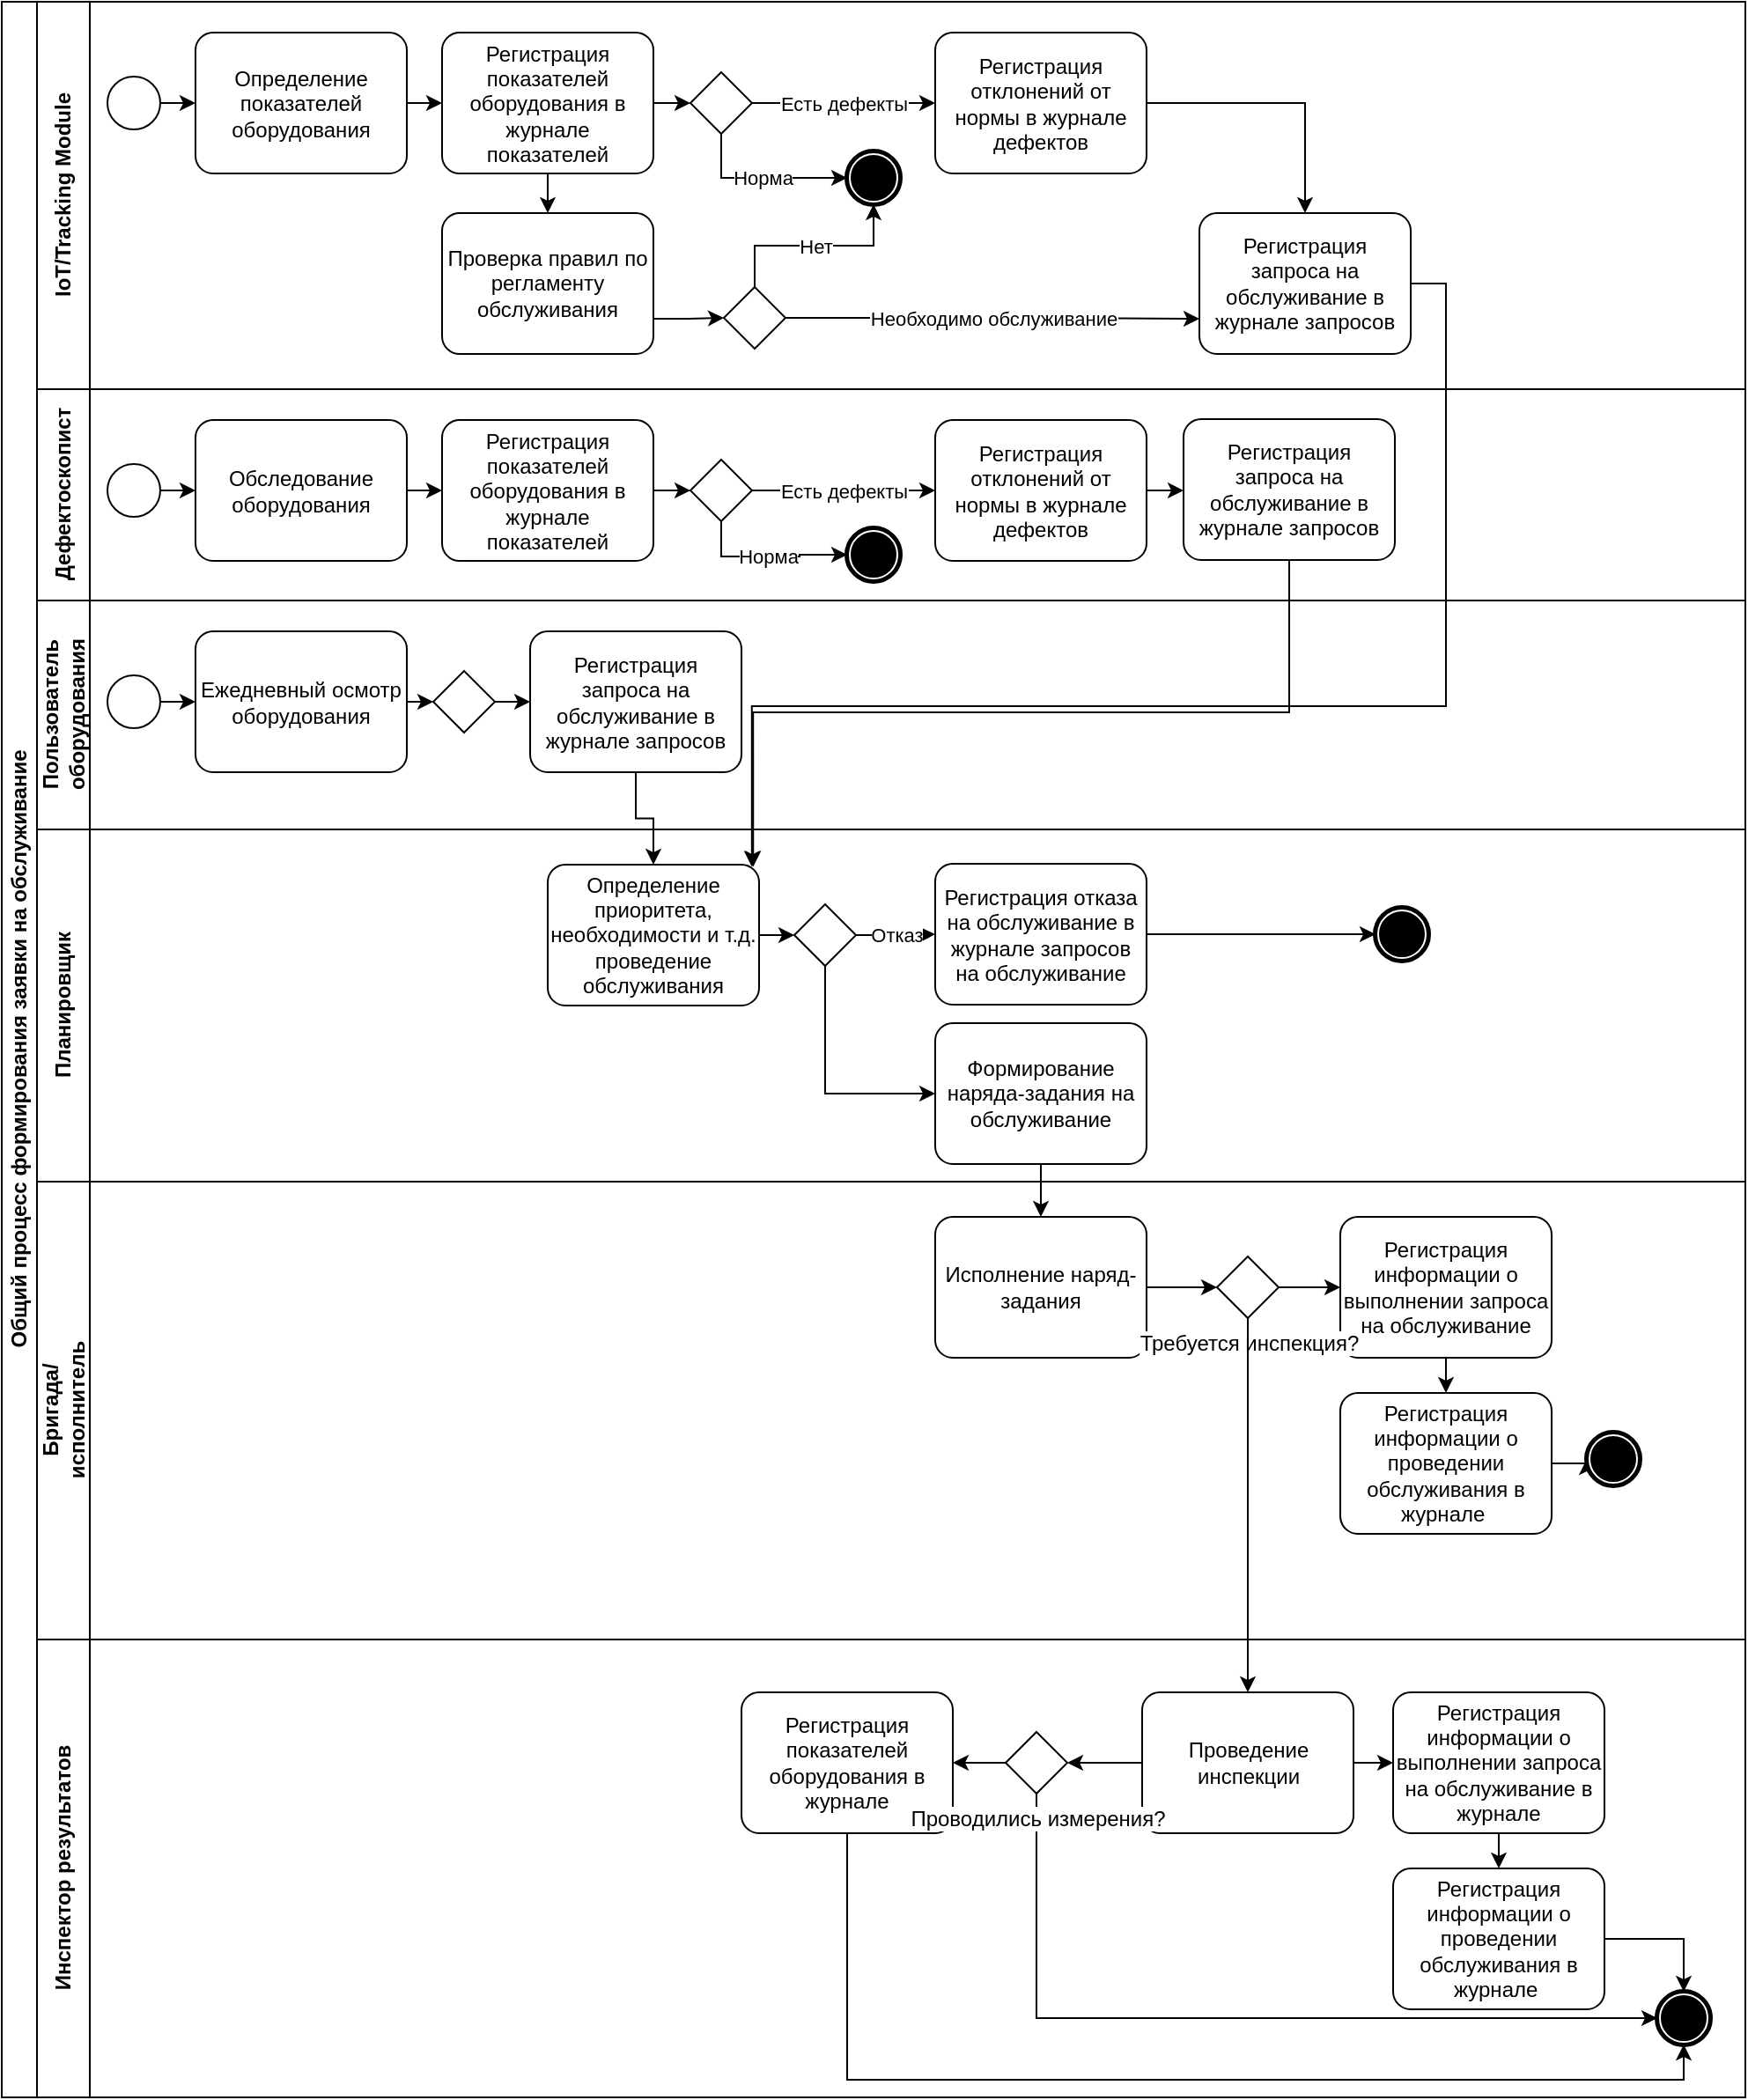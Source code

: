 <mxfile version="20.2.3" type="device"><diagram id="2NiYtURIsTNHf9cnmknh" name="Page-1"><mxGraphModel dx="1422" dy="865" grid="1" gridSize="10" guides="1" tooltips="1" connect="1" arrows="1" fold="1" page="1" pageScale="1" pageWidth="850" pageHeight="1100" math="0" shadow="0"><root><mxCell id="0"/><mxCell id="1" parent="0"/><mxCell id="0U844xjOgIqSS0o-Xw_G-1" value="Общий процесс формирования заявки на обслуживание" style="swimlane;html=1;childLayout=stackLayout;resizeParent=1;resizeParentMax=0;horizontal=0;startSize=20;horizontalStack=0;" parent="1" vertex="1"><mxGeometry x="180" y="260" width="990" height="1190" as="geometry"/></mxCell><mxCell id="-p4azr6aG0LAV31V9B-l-55" value="IoT/Tracking Module" style="swimlane;html=1;startSize=30;horizontal=0;" vertex="1" parent="0U844xjOgIqSS0o-Xw_G-1"><mxGeometry x="20" width="970" height="220" as="geometry"/></mxCell><mxCell id="-p4azr6aG0LAV31V9B-l-56" style="edgeStyle=orthogonalEdgeStyle;rounded=0;orthogonalLoop=1;jettySize=auto;html=1;exitX=1;exitY=0.5;exitDx=0;exitDy=0;exitPerimeter=0;entryX=0;entryY=0.5;entryDx=0;entryDy=0;entryPerimeter=0;" edge="1" parent="-p4azr6aG0LAV31V9B-l-55" source="-p4azr6aG0LAV31V9B-l-57" target="-p4azr6aG0LAV31V9B-l-59"><mxGeometry relative="1" as="geometry"/></mxCell><mxCell id="-p4azr6aG0LAV31V9B-l-57" value="" style="points=[[0.145,0.145,0],[0.5,0,0],[0.855,0.145,0],[1,0.5,0],[0.855,0.855,0],[0.5,1,0],[0.145,0.855,0],[0,0.5,0]];shape=mxgraph.bpmn.event;html=1;verticalLabelPosition=bottom;labelBackgroundColor=#ffffff;verticalAlign=top;align=center;perimeter=ellipsePerimeter;outlineConnect=0;aspect=fixed;outline=standard;symbol=general;" vertex="1" parent="-p4azr6aG0LAV31V9B-l-55"><mxGeometry x="40" y="42.5" width="30" height="30" as="geometry"/></mxCell><mxCell id="-p4azr6aG0LAV31V9B-l-58" style="edgeStyle=orthogonalEdgeStyle;rounded=0;orthogonalLoop=1;jettySize=auto;html=1;exitX=1;exitY=0.5;exitDx=0;exitDy=0;exitPerimeter=0;entryX=0;entryY=0.5;entryDx=0;entryDy=0;entryPerimeter=0;" edge="1" parent="-p4azr6aG0LAV31V9B-l-55" source="-p4azr6aG0LAV31V9B-l-59" target="-p4azr6aG0LAV31V9B-l-60"><mxGeometry relative="1" as="geometry"><mxPoint x="225" y="57.5" as="targetPoint"/></mxGeometry></mxCell><mxCell id="-p4azr6aG0LAV31V9B-l-59" value="Определение показателей оборудования" style="points=[[0.25,0,0],[0.5,0,0],[0.75,0,0],[1,0.25,0],[1,0.5,0],[1,0.75,0],[0.75,1,0],[0.5,1,0],[0.25,1,0],[0,0.75,0],[0,0.5,0],[0,0.25,0]];shape=mxgraph.bpmn.task;whiteSpace=wrap;rectStyle=rounded;size=10;taskMarker=abstract;" vertex="1" parent="-p4azr6aG0LAV31V9B-l-55"><mxGeometry x="90" y="17.5" width="120" height="80" as="geometry"/></mxCell><mxCell id="-p4azr6aG0LAV31V9B-l-70" style="edgeStyle=orthogonalEdgeStyle;rounded=0;orthogonalLoop=1;jettySize=auto;html=1;exitX=0.5;exitY=1;exitDx=0;exitDy=0;exitPerimeter=0;entryX=0.5;entryY=0;entryDx=0;entryDy=0;entryPerimeter=0;" edge="1" parent="-p4azr6aG0LAV31V9B-l-55" source="-p4azr6aG0LAV31V9B-l-60" target="-p4azr6aG0LAV31V9B-l-69"><mxGeometry relative="1" as="geometry"/></mxCell><mxCell id="-p4azr6aG0LAV31V9B-l-60" value="Регистрация показателей оборудования в журнале показателей" style="points=[[0.25,0,0],[0.5,0,0],[0.75,0,0],[1,0.25,0],[1,0.5,0],[1,0.75,0],[0.75,1,0],[0.5,1,0],[0.25,1,0],[0,0.75,0],[0,0.5,0],[0,0.25,0]];shape=mxgraph.bpmn.task;whiteSpace=wrap;rectStyle=rounded;size=10;taskMarker=abstract;" vertex="1" parent="-p4azr6aG0LAV31V9B-l-55"><mxGeometry x="230" y="17.5" width="120" height="80" as="geometry"/></mxCell><mxCell id="-p4azr6aG0LAV31V9B-l-61" style="edgeStyle=orthogonalEdgeStyle;rounded=0;orthogonalLoop=1;jettySize=auto;html=1;exitX=1;exitY=0.5;exitDx=0;exitDy=0;exitPerimeter=0;entryX=0.5;entryY=0;entryDx=0;entryDy=0;entryPerimeter=0;" edge="1" parent="-p4azr6aG0LAV31V9B-l-55" source="-p4azr6aG0LAV31V9B-l-62" target="-p4azr6aG0LAV31V9B-l-74"><mxGeometry relative="1" as="geometry"><mxPoint x="651.0" y="57" as="targetPoint"/></mxGeometry></mxCell><mxCell id="-p4azr6aG0LAV31V9B-l-62" value="Регистрация отклонений от нормы в журнале дефектов" style="points=[[0.25,0,0],[0.5,0,0],[0.75,0,0],[1,0.25,0],[1,0.5,0],[1,0.75,0],[0.75,1,0],[0.5,1,0],[0.25,1,0],[0,0.75,0],[0,0.5,0],[0,0.25,0]];shape=mxgraph.bpmn.task;whiteSpace=wrap;rectStyle=rounded;size=10;taskMarker=abstract;" vertex="1" parent="-p4azr6aG0LAV31V9B-l-55"><mxGeometry x="510" y="17.5" width="120" height="80" as="geometry"/></mxCell><mxCell id="-p4azr6aG0LAV31V9B-l-64" value="Норма" style="edgeStyle=orthogonalEdgeStyle;rounded=0;orthogonalLoop=1;jettySize=auto;html=1;exitX=0.5;exitY=1;exitDx=0;exitDy=0;exitPerimeter=0;entryX=0;entryY=0.5;entryDx=0;entryDy=0;entryPerimeter=0;" edge="1" parent="-p4azr6aG0LAV31V9B-l-55" source="-p4azr6aG0LAV31V9B-l-65" target="-p4azr6aG0LAV31V9B-l-68"><mxGeometry relative="1" as="geometry"/></mxCell><mxCell id="-p4azr6aG0LAV31V9B-l-65" value="" style="points=[[0.25,0.25,0],[0.5,0,0],[0.75,0.25,0],[1,0.5,0],[0.75,0.75,0],[0.5,1,0],[0.25,0.75,0],[0,0.5,0]];shape=mxgraph.bpmn.gateway2;html=1;verticalLabelPosition=bottom;labelBackgroundColor=#ffffff;verticalAlign=top;align=center;perimeter=rhombusPerimeter;outlineConnect=0;outline=none;symbol=none;" vertex="1" parent="-p4azr6aG0LAV31V9B-l-55"><mxGeometry x="371" y="40" width="35" height="35" as="geometry"/></mxCell><mxCell id="-p4azr6aG0LAV31V9B-l-66" style="edgeStyle=orthogonalEdgeStyle;rounded=0;orthogonalLoop=1;jettySize=auto;html=1;exitX=1;exitY=0.5;exitDx=0;exitDy=0;exitPerimeter=0;entryX=0;entryY=0.5;entryDx=0;entryDy=0;entryPerimeter=0;" edge="1" parent="-p4azr6aG0LAV31V9B-l-55" source="-p4azr6aG0LAV31V9B-l-60" target="-p4azr6aG0LAV31V9B-l-65"><mxGeometry relative="1" as="geometry"/></mxCell><mxCell id="-p4azr6aG0LAV31V9B-l-67" value="Есть дефекты" style="edgeStyle=orthogonalEdgeStyle;rounded=0;orthogonalLoop=1;jettySize=auto;html=1;exitX=1;exitY=0.5;exitDx=0;exitDy=0;exitPerimeter=0;entryX=0;entryY=0.5;entryDx=0;entryDy=0;entryPerimeter=0;" edge="1" parent="-p4azr6aG0LAV31V9B-l-55" source="-p4azr6aG0LAV31V9B-l-65" target="-p4azr6aG0LAV31V9B-l-62"><mxGeometry relative="1" as="geometry"/></mxCell><mxCell id="-p4azr6aG0LAV31V9B-l-68" value="" style="points=[[0.145,0.145,0],[0.5,0,0],[0.855,0.145,0],[1,0.5,0],[0.855,0.855,0],[0.5,1,0],[0.145,0.855,0],[0,0.5,0]];shape=mxgraph.bpmn.event;html=1;verticalLabelPosition=bottom;labelBackgroundColor=#ffffff;verticalAlign=top;align=center;perimeter=ellipsePerimeter;outlineConnect=0;aspect=fixed;outline=end;symbol=terminate;" vertex="1" parent="-p4azr6aG0LAV31V9B-l-55"><mxGeometry x="460" y="85" width="30" height="30" as="geometry"/></mxCell><mxCell id="-p4azr6aG0LAV31V9B-l-69" value="Проверка правил по регламенту обслуживания" style="points=[[0.25,0,0],[0.5,0,0],[0.75,0,0],[1,0.25,0],[1,0.5,0],[1,0.75,0],[0.75,1,0],[0.5,1,0],[0.25,1,0],[0,0.75,0],[0,0.5,0],[0,0.25,0]];shape=mxgraph.bpmn.task;whiteSpace=wrap;rectStyle=rounded;size=10;taskMarker=abstract;" vertex="1" parent="-p4azr6aG0LAV31V9B-l-55"><mxGeometry x="230" y="120" width="120" height="80" as="geometry"/></mxCell><mxCell id="-p4azr6aG0LAV31V9B-l-75" value="Необходимо обслуживание" style="edgeStyle=orthogonalEdgeStyle;rounded=0;orthogonalLoop=1;jettySize=auto;html=1;exitX=1;exitY=0.5;exitDx=0;exitDy=0;exitPerimeter=0;entryX=0;entryY=0.75;entryDx=0;entryDy=0;entryPerimeter=0;" edge="1" parent="-p4azr6aG0LAV31V9B-l-55" source="-p4azr6aG0LAV31V9B-l-71" target="-p4azr6aG0LAV31V9B-l-74"><mxGeometry relative="1" as="geometry"/></mxCell><mxCell id="-p4azr6aG0LAV31V9B-l-76" value="Нет" style="edgeStyle=orthogonalEdgeStyle;rounded=0;orthogonalLoop=1;jettySize=auto;html=1;exitX=0.5;exitY=0;exitDx=0;exitDy=0;exitPerimeter=0;entryX=0.5;entryY=1;entryDx=0;entryDy=0;entryPerimeter=0;" edge="1" parent="-p4azr6aG0LAV31V9B-l-55" source="-p4azr6aG0LAV31V9B-l-71" target="-p4azr6aG0LAV31V9B-l-68"><mxGeometry relative="1" as="geometry"/></mxCell><mxCell id="-p4azr6aG0LAV31V9B-l-71" value="" style="points=[[0.25,0.25,0],[0.5,0,0],[0.75,0.25,0],[1,0.5,0],[0.75,0.75,0],[0.5,1,0],[0.25,0.75,0],[0,0.5,0]];shape=mxgraph.bpmn.gateway2;html=1;verticalLabelPosition=bottom;labelBackgroundColor=#ffffff;verticalAlign=top;align=center;perimeter=rhombusPerimeter;outlineConnect=0;outline=none;symbol=none;" vertex="1" parent="-p4azr6aG0LAV31V9B-l-55"><mxGeometry x="390" y="162" width="35" height="35" as="geometry"/></mxCell><mxCell id="-p4azr6aG0LAV31V9B-l-74" value="Регистрация запроса на обслуживание в журнале запросов" style="points=[[0.25,0,0],[0.5,0,0],[0.75,0,0],[1,0.25,0],[1,0.5,0],[1,0.75,0],[0.75,1,0],[0.5,1,0],[0.25,1,0],[0,0.75,0],[0,0.5,0],[0,0.25,0]];shape=mxgraph.bpmn.task;whiteSpace=wrap;rectStyle=rounded;size=10;taskMarker=abstract;" vertex="1" parent="-p4azr6aG0LAV31V9B-l-55"><mxGeometry x="660" y="120" width="120" height="80" as="geometry"/></mxCell><mxCell id="-p4azr6aG0LAV31V9B-l-72" style="edgeStyle=orthogonalEdgeStyle;rounded=0;orthogonalLoop=1;jettySize=auto;html=1;exitX=1;exitY=0.75;exitDx=0;exitDy=0;exitPerimeter=0;entryX=0;entryY=0.5;entryDx=0;entryDy=0;entryPerimeter=0;" edge="1" parent="-p4azr6aG0LAV31V9B-l-55" source="-p4azr6aG0LAV31V9B-l-69" target="-p4azr6aG0LAV31V9B-l-71"><mxGeometry relative="1" as="geometry"><mxPoint x="370" y="160.241" as="targetPoint"/></mxGeometry></mxCell><mxCell id="-p4azr6aG0LAV31V9B-l-37" value="Дефектоскопист" style="swimlane;html=1;startSize=30;horizontal=0;" vertex="1" parent="0U844xjOgIqSS0o-Xw_G-1"><mxGeometry x="20" y="220" width="970" height="120" as="geometry"/></mxCell><mxCell id="-p4azr6aG0LAV31V9B-l-38" style="edgeStyle=orthogonalEdgeStyle;rounded=0;orthogonalLoop=1;jettySize=auto;html=1;exitX=1;exitY=0.5;exitDx=0;exitDy=0;exitPerimeter=0;entryX=0;entryY=0.5;entryDx=0;entryDy=0;entryPerimeter=0;" edge="1" parent="-p4azr6aG0LAV31V9B-l-37" source="-p4azr6aG0LAV31V9B-l-39" target="-p4azr6aG0LAV31V9B-l-41"><mxGeometry relative="1" as="geometry"/></mxCell><mxCell id="-p4azr6aG0LAV31V9B-l-39" value="" style="points=[[0.145,0.145,0],[0.5,0,0],[0.855,0.145,0],[1,0.5,0],[0.855,0.855,0],[0.5,1,0],[0.145,0.855,0],[0,0.5,0]];shape=mxgraph.bpmn.event;html=1;verticalLabelPosition=bottom;labelBackgroundColor=#ffffff;verticalAlign=top;align=center;perimeter=ellipsePerimeter;outlineConnect=0;aspect=fixed;outline=standard;symbol=general;" vertex="1" parent="-p4azr6aG0LAV31V9B-l-37"><mxGeometry x="40" y="42.5" width="30" height="30" as="geometry"/></mxCell><mxCell id="-p4azr6aG0LAV31V9B-l-40" style="edgeStyle=orthogonalEdgeStyle;rounded=0;orthogonalLoop=1;jettySize=auto;html=1;exitX=1;exitY=0.5;exitDx=0;exitDy=0;exitPerimeter=0;entryX=0;entryY=0.5;entryDx=0;entryDy=0;entryPerimeter=0;" edge="1" parent="-p4azr6aG0LAV31V9B-l-37" source="-p4azr6aG0LAV31V9B-l-41" target="-p4azr6aG0LAV31V9B-l-44"><mxGeometry relative="1" as="geometry"><mxPoint x="225" y="57.5" as="targetPoint"/></mxGeometry></mxCell><mxCell id="-p4azr6aG0LAV31V9B-l-41" value="Обследование оборудования" style="points=[[0.25,0,0],[0.5,0,0],[0.75,0,0],[1,0.25,0],[1,0.5,0],[1,0.75,0],[0.75,1,0],[0.5,1,0],[0.25,1,0],[0,0.75,0],[0,0.5,0],[0,0.25,0]];shape=mxgraph.bpmn.task;whiteSpace=wrap;rectStyle=rounded;size=10;taskMarker=abstract;" vertex="1" parent="-p4azr6aG0LAV31V9B-l-37"><mxGeometry x="90" y="17.5" width="120" height="80" as="geometry"/></mxCell><mxCell id="-p4azr6aG0LAV31V9B-l-44" value="Регистрация показателей оборудования в журнале показателей" style="points=[[0.25,0,0],[0.5,0,0],[0.75,0,0],[1,0.25,0],[1,0.5,0],[1,0.75,0],[0.75,1,0],[0.5,1,0],[0.25,1,0],[0,0.75,0],[0,0.5,0],[0,0.25,0]];shape=mxgraph.bpmn.task;whiteSpace=wrap;rectStyle=rounded;size=10;taskMarker=abstract;" vertex="1" parent="-p4azr6aG0LAV31V9B-l-37"><mxGeometry x="230" y="17.5" width="120" height="80" as="geometry"/></mxCell><mxCell id="-p4azr6aG0LAV31V9B-l-48" style="edgeStyle=orthogonalEdgeStyle;rounded=0;orthogonalLoop=1;jettySize=auto;html=1;exitX=1;exitY=0.5;exitDx=0;exitDy=0;exitPerimeter=0;entryX=0;entryY=0.5;entryDx=0;entryDy=0;entryPerimeter=0;" edge="1" parent="-p4azr6aG0LAV31V9B-l-37" source="-p4azr6aG0LAV31V9B-l-46" target="-p4azr6aG0LAV31V9B-l-47"><mxGeometry relative="1" as="geometry"/></mxCell><mxCell id="-p4azr6aG0LAV31V9B-l-46" value="Регистрация отклонений от нормы в журнале дефектов" style="points=[[0.25,0,0],[0.5,0,0],[0.75,0,0],[1,0.25,0],[1,0.5,0],[1,0.75,0],[0.75,1,0],[0.5,1,0],[0.25,1,0],[0,0.75,0],[0,0.5,0],[0,0.25,0]];shape=mxgraph.bpmn.task;whiteSpace=wrap;rectStyle=rounded;size=10;taskMarker=abstract;" vertex="1" parent="-p4azr6aG0LAV31V9B-l-37"><mxGeometry x="510" y="17.5" width="120" height="80" as="geometry"/></mxCell><mxCell id="-p4azr6aG0LAV31V9B-l-47" value="Регистрация запроса на обслуживание в журнале запросов" style="points=[[0.25,0,0],[0.5,0,0],[0.75,0,0],[1,0.25,0],[1,0.5,0],[1,0.75,0],[0.75,1,0],[0.5,1,0],[0.25,1,0],[0,0.75,0],[0,0.5,0],[0,0.25,0]];shape=mxgraph.bpmn.task;whiteSpace=wrap;rectStyle=rounded;size=10;taskMarker=abstract;" vertex="1" parent="-p4azr6aG0LAV31V9B-l-37"><mxGeometry x="651" y="17" width="120" height="80" as="geometry"/></mxCell><mxCell id="-p4azr6aG0LAV31V9B-l-54" value="Норма" style="edgeStyle=orthogonalEdgeStyle;rounded=0;orthogonalLoop=1;jettySize=auto;html=1;exitX=0.5;exitY=1;exitDx=0;exitDy=0;exitPerimeter=0;entryX=0;entryY=0.5;entryDx=0;entryDy=0;entryPerimeter=0;" edge="1" parent="-p4azr6aG0LAV31V9B-l-37" source="-p4azr6aG0LAV31V9B-l-45" target="-p4azr6aG0LAV31V9B-l-53"><mxGeometry relative="1" as="geometry"/></mxCell><mxCell id="-p4azr6aG0LAV31V9B-l-45" value="" style="points=[[0.25,0.25,0],[0.5,0,0],[0.75,0.25,0],[1,0.5,0],[0.75,0.75,0],[0.5,1,0],[0.25,0.75,0],[0,0.5,0]];shape=mxgraph.bpmn.gateway2;html=1;verticalLabelPosition=bottom;labelBackgroundColor=#ffffff;verticalAlign=top;align=center;perimeter=rhombusPerimeter;outlineConnect=0;outline=none;symbol=none;" vertex="1" parent="-p4azr6aG0LAV31V9B-l-37"><mxGeometry x="371" y="40" width="35" height="35" as="geometry"/></mxCell><mxCell id="-p4azr6aG0LAV31V9B-l-50" style="edgeStyle=orthogonalEdgeStyle;rounded=0;orthogonalLoop=1;jettySize=auto;html=1;exitX=1;exitY=0.5;exitDx=0;exitDy=0;exitPerimeter=0;entryX=0;entryY=0.5;entryDx=0;entryDy=0;entryPerimeter=0;" edge="1" parent="-p4azr6aG0LAV31V9B-l-37" source="-p4azr6aG0LAV31V9B-l-44" target="-p4azr6aG0LAV31V9B-l-45"><mxGeometry relative="1" as="geometry"/></mxCell><mxCell id="-p4azr6aG0LAV31V9B-l-51" value="Есть дефекты" style="edgeStyle=orthogonalEdgeStyle;rounded=0;orthogonalLoop=1;jettySize=auto;html=1;exitX=1;exitY=0.5;exitDx=0;exitDy=0;exitPerimeter=0;entryX=0;entryY=0.5;entryDx=0;entryDy=0;entryPerimeter=0;" edge="1" parent="-p4azr6aG0LAV31V9B-l-37" source="-p4azr6aG0LAV31V9B-l-45" target="-p4azr6aG0LAV31V9B-l-46"><mxGeometry relative="1" as="geometry"/></mxCell><mxCell id="-p4azr6aG0LAV31V9B-l-53" value="" style="points=[[0.145,0.145,0],[0.5,0,0],[0.855,0.145,0],[1,0.5,0],[0.855,0.855,0],[0.5,1,0],[0.145,0.855,0],[0,0.5,0]];shape=mxgraph.bpmn.event;html=1;verticalLabelPosition=bottom;labelBackgroundColor=#ffffff;verticalAlign=top;align=center;perimeter=ellipsePerimeter;outlineConnect=0;aspect=fixed;outline=end;symbol=terminate;" vertex="1" parent="-p4azr6aG0LAV31V9B-l-37"><mxGeometry x="460" y="79" width="30" height="30" as="geometry"/></mxCell><mxCell id="0U844xjOgIqSS0o-Xw_G-2" value="Пользователь&lt;br&gt;оборудования" style="swimlane;html=1;startSize=30;horizontal=0;" parent="0U844xjOgIqSS0o-Xw_G-1" vertex="1"><mxGeometry x="20" y="340" width="970" height="130" as="geometry"/></mxCell><mxCell id="-p4azr6aG0LAV31V9B-l-10" style="edgeStyle=orthogonalEdgeStyle;rounded=0;orthogonalLoop=1;jettySize=auto;html=1;exitX=1;exitY=0.5;exitDx=0;exitDy=0;exitPerimeter=0;entryX=0;entryY=0.5;entryDx=0;entryDy=0;entryPerimeter=0;" edge="1" parent="0U844xjOgIqSS0o-Xw_G-2" source="-p4azr6aG0LAV31V9B-l-1" target="-p4azr6aG0LAV31V9B-l-2"><mxGeometry relative="1" as="geometry"/></mxCell><mxCell id="-p4azr6aG0LAV31V9B-l-1" value="" style="points=[[0.145,0.145,0],[0.5,0,0],[0.855,0.145,0],[1,0.5,0],[0.855,0.855,0],[0.5,1,0],[0.145,0.855,0],[0,0.5,0]];shape=mxgraph.bpmn.event;html=1;verticalLabelPosition=bottom;labelBackgroundColor=#ffffff;verticalAlign=top;align=center;perimeter=ellipsePerimeter;outlineConnect=0;aspect=fixed;outline=standard;symbol=general;" vertex="1" parent="0U844xjOgIqSS0o-Xw_G-2"><mxGeometry x="40" y="42.5" width="30" height="30" as="geometry"/></mxCell><mxCell id="-p4azr6aG0LAV31V9B-l-11" style="edgeStyle=orthogonalEdgeStyle;rounded=0;orthogonalLoop=1;jettySize=auto;html=1;exitX=1;exitY=0.5;exitDx=0;exitDy=0;exitPerimeter=0;entryX=0;entryY=0.5;entryDx=0;entryDy=0;entryPerimeter=0;" edge="1" parent="0U844xjOgIqSS0o-Xw_G-2" source="-p4azr6aG0LAV31V9B-l-2" target="-p4azr6aG0LAV31V9B-l-3"><mxGeometry relative="1" as="geometry"/></mxCell><mxCell id="-p4azr6aG0LAV31V9B-l-2" value="Ежедневный осмотр оборудования" style="points=[[0.25,0,0],[0.5,0,0],[0.75,0,0],[1,0.25,0],[1,0.5,0],[1,0.75,0],[0.75,1,0],[0.5,1,0],[0.25,1,0],[0,0.75,0],[0,0.5,0],[0,0.25,0]];shape=mxgraph.bpmn.task;whiteSpace=wrap;rectStyle=rounded;size=10;taskMarker=abstract;" vertex="1" parent="0U844xjOgIqSS0o-Xw_G-2"><mxGeometry x="90" y="17.5" width="120" height="80" as="geometry"/></mxCell><mxCell id="-p4azr6aG0LAV31V9B-l-12" style="edgeStyle=orthogonalEdgeStyle;rounded=0;orthogonalLoop=1;jettySize=auto;html=1;exitX=1;exitY=0.5;exitDx=0;exitDy=0;exitPerimeter=0;entryX=0;entryY=0.5;entryDx=0;entryDy=0;entryPerimeter=0;" edge="1" parent="0U844xjOgIqSS0o-Xw_G-2" source="-p4azr6aG0LAV31V9B-l-3" target="-p4azr6aG0LAV31V9B-l-4"><mxGeometry relative="1" as="geometry"/></mxCell><mxCell id="-p4azr6aG0LAV31V9B-l-3" value="" style="points=[[0.25,0.25,0],[0.5,0,0],[0.75,0.25,0],[1,0.5,0],[0.75,0.75,0],[0.5,1,0],[0.25,0.75,0],[0,0.5,0]];shape=mxgraph.bpmn.gateway2;html=1;verticalLabelPosition=bottom;labelBackgroundColor=#ffffff;verticalAlign=top;align=center;perimeter=rhombusPerimeter;outlineConnect=0;outline=none;symbol=none;" vertex="1" parent="0U844xjOgIqSS0o-Xw_G-2"><mxGeometry x="225" y="40" width="35" height="35" as="geometry"/></mxCell><mxCell id="-p4azr6aG0LAV31V9B-l-4" value="Регистрация запроса на обслуживание в журнале запросов" style="points=[[0.25,0,0],[0.5,0,0],[0.75,0,0],[1,0.25,0],[1,0.5,0],[1,0.75,0],[0.75,1,0],[0.5,1,0],[0.25,1,0],[0,0.75,0],[0,0.5,0],[0,0.25,0]];shape=mxgraph.bpmn.task;whiteSpace=wrap;rectStyle=rounded;size=10;taskMarker=abstract;" vertex="1" parent="0U844xjOgIqSS0o-Xw_G-2"><mxGeometry x="280" y="17.5" width="120" height="80" as="geometry"/></mxCell><mxCell id="0U844xjOgIqSS0o-Xw_G-3" value="Планировщик" style="swimlane;html=1;startSize=30;horizontal=0;" parent="0U844xjOgIqSS0o-Xw_G-1" vertex="1"><mxGeometry x="20" y="470" width="970" height="200" as="geometry"/></mxCell><mxCell id="-p4azr6aG0LAV31V9B-l-8" style="edgeStyle=orthogonalEdgeStyle;rounded=0;orthogonalLoop=1;jettySize=auto;html=1;exitX=1;exitY=0.5;exitDx=0;exitDy=0;exitPerimeter=0;entryX=0;entryY=0.5;entryDx=0;entryDy=0;entryPerimeter=0;" edge="1" parent="0U844xjOgIqSS0o-Xw_G-3" source="-p4azr6aG0LAV31V9B-l-6" target="-p4azr6aG0LAV31V9B-l-7"><mxGeometry relative="1" as="geometry"/></mxCell><mxCell id="-p4azr6aG0LAV31V9B-l-6" value="Определение приоритета, необходимости и т.д. проведение обслуживания" style="points=[[0.25,0,0],[0.5,0,0],[0.75,0,0],[1,0.25,0],[1,0.5,0],[1,0.75,0],[0.75,1,0],[0.5,1,0],[0.25,1,0],[0,0.75,0],[0,0.5,0],[0,0.25,0]];shape=mxgraph.bpmn.task;whiteSpace=wrap;rectStyle=rounded;size=10;taskMarker=abstract;" vertex="1" parent="0U844xjOgIqSS0o-Xw_G-3"><mxGeometry x="290" y="20" width="120" height="80" as="geometry"/></mxCell><mxCell id="-p4azr6aG0LAV31V9B-l-14" value="Отказ" style="edgeStyle=orthogonalEdgeStyle;rounded=0;orthogonalLoop=1;jettySize=auto;html=1;exitX=1;exitY=0.5;exitDx=0;exitDy=0;exitPerimeter=0;entryX=0;entryY=0.5;entryDx=0;entryDy=0;entryPerimeter=0;" edge="1" parent="0U844xjOgIqSS0o-Xw_G-3" source="-p4azr6aG0LAV31V9B-l-7" target="-p4azr6aG0LAV31V9B-l-13"><mxGeometry relative="1" as="geometry"/></mxCell><mxCell id="-p4azr6aG0LAV31V9B-l-18" style="edgeStyle=orthogonalEdgeStyle;rounded=0;orthogonalLoop=1;jettySize=auto;html=1;exitX=0.5;exitY=1;exitDx=0;exitDy=0;exitPerimeter=0;entryX=0;entryY=0.5;entryDx=0;entryDy=0;entryPerimeter=0;" edge="1" parent="0U844xjOgIqSS0o-Xw_G-3" source="-p4azr6aG0LAV31V9B-l-7" target="-p4azr6aG0LAV31V9B-l-17"><mxGeometry relative="1" as="geometry"/></mxCell><mxCell id="-p4azr6aG0LAV31V9B-l-7" value="" style="points=[[0.25,0.25,0],[0.5,0,0],[0.75,0.25,0],[1,0.5,0],[0.75,0.75,0],[0.5,1,0],[0.25,0.75,0],[0,0.5,0]];shape=mxgraph.bpmn.gateway2;html=1;verticalLabelPosition=bottom;labelBackgroundColor=#ffffff;verticalAlign=top;align=center;perimeter=rhombusPerimeter;outlineConnect=0;outline=none;symbol=none;" vertex="1" parent="0U844xjOgIqSS0o-Xw_G-3"><mxGeometry x="430" y="42.5" width="35" height="35" as="geometry"/></mxCell><mxCell id="-p4azr6aG0LAV31V9B-l-16" style="edgeStyle=orthogonalEdgeStyle;rounded=0;orthogonalLoop=1;jettySize=auto;html=1;exitX=1;exitY=0.5;exitDx=0;exitDy=0;exitPerimeter=0;entryX=0;entryY=0.5;entryDx=0;entryDy=0;entryPerimeter=0;" edge="1" parent="0U844xjOgIqSS0o-Xw_G-3" source="-p4azr6aG0LAV31V9B-l-13" target="-p4azr6aG0LAV31V9B-l-15"><mxGeometry relative="1" as="geometry"/></mxCell><mxCell id="-p4azr6aG0LAV31V9B-l-13" value="Регистрация отказа на обслуживание в журнале запросов на обслуживание" style="points=[[0.25,0,0],[0.5,0,0],[0.75,0,0],[1,0.25,0],[1,0.5,0],[1,0.75,0],[0.75,1,0],[0.5,1,0],[0.25,1,0],[0,0.75,0],[0,0.5,0],[0,0.25,0]];shape=mxgraph.bpmn.task;whiteSpace=wrap;rectStyle=rounded;size=10;taskMarker=abstract;" vertex="1" parent="0U844xjOgIqSS0o-Xw_G-3"><mxGeometry x="510" y="19.5" width="120" height="80" as="geometry"/></mxCell><mxCell id="-p4azr6aG0LAV31V9B-l-15" value="" style="points=[[0.145,0.145,0],[0.5,0,0],[0.855,0.145,0],[1,0.5,0],[0.855,0.855,0],[0.5,1,0],[0.145,0.855,0],[0,0.5,0]];shape=mxgraph.bpmn.event;html=1;verticalLabelPosition=bottom;labelBackgroundColor=#ffffff;verticalAlign=top;align=center;perimeter=ellipsePerimeter;outlineConnect=0;aspect=fixed;outline=end;symbol=terminate;" vertex="1" parent="0U844xjOgIqSS0o-Xw_G-3"><mxGeometry x="760" y="44.5" width="30" height="30" as="geometry"/></mxCell><mxCell id="-p4azr6aG0LAV31V9B-l-17" value="Формирование наряда-задания на обслуживание" style="points=[[0.25,0,0],[0.5,0,0],[0.75,0,0],[1,0.25,0],[1,0.5,0],[1,0.75,0],[0.75,1,0],[0.5,1,0],[0.25,1,0],[0,0.75,0],[0,0.5,0],[0,0.25,0]];shape=mxgraph.bpmn.task;whiteSpace=wrap;rectStyle=rounded;size=10;taskMarker=abstract;" vertex="1" parent="0U844xjOgIqSS0o-Xw_G-3"><mxGeometry x="510" y="110" width="120" height="80" as="geometry"/></mxCell><mxCell id="-p4azr6aG0LAV31V9B-l-9" style="edgeStyle=orthogonalEdgeStyle;rounded=0;orthogonalLoop=1;jettySize=auto;html=1;exitX=0.5;exitY=1;exitDx=0;exitDy=0;exitPerimeter=0;entryX=0.5;entryY=0;entryDx=0;entryDy=0;entryPerimeter=0;" edge="1" parent="0U844xjOgIqSS0o-Xw_G-1" source="-p4azr6aG0LAV31V9B-l-4" target="-p4azr6aG0LAV31V9B-l-6"><mxGeometry relative="1" as="geometry"/></mxCell><mxCell id="-p4azr6aG0LAV31V9B-l-21" style="edgeStyle=orthogonalEdgeStyle;rounded=0;orthogonalLoop=1;jettySize=auto;html=1;exitX=0.5;exitY=1;exitDx=0;exitDy=0;exitPerimeter=0;entryX=0.5;entryY=0;entryDx=0;entryDy=0;entryPerimeter=0;" edge="1" parent="0U844xjOgIqSS0o-Xw_G-1" source="-p4azr6aG0LAV31V9B-l-17" target="-p4azr6aG0LAV31V9B-l-19"><mxGeometry relative="1" as="geometry"/></mxCell><mxCell id="-p4azr6aG0LAV31V9B-l-49" style="edgeStyle=orthogonalEdgeStyle;rounded=0;orthogonalLoop=1;jettySize=auto;html=1;exitX=0.5;exitY=1;exitDx=0;exitDy=0;exitPerimeter=0;entryX=0.972;entryY=0.016;entryDx=0;entryDy=0;entryPerimeter=0;" edge="1" parent="0U844xjOgIqSS0o-Xw_G-1" source="-p4azr6aG0LAV31V9B-l-47" target="-p4azr6aG0LAV31V9B-l-6"><mxGeometry relative="1" as="geometry"/></mxCell><mxCell id="-p4azr6aG0LAV31V9B-l-77" style="edgeStyle=orthogonalEdgeStyle;rounded=0;orthogonalLoop=1;jettySize=auto;html=1;exitX=1;exitY=0.5;exitDx=0;exitDy=0;exitPerimeter=0;entryX=0.966;entryY=0.016;entryDx=0;entryDy=0;entryPerimeter=0;" edge="1" parent="0U844xjOgIqSS0o-Xw_G-1" source="-p4azr6aG0LAV31V9B-l-74" target="-p4azr6aG0LAV31V9B-l-6"><mxGeometry relative="1" as="geometry"><Array as="points"><mxPoint x="820" y="160"/><mxPoint x="820" y="400"/><mxPoint x="426" y="400"/></Array></mxGeometry></mxCell><mxCell id="0U844xjOgIqSS0o-Xw_G-4" value="Бригада/&lt;br&gt;исполнитель" style="swimlane;html=1;startSize=30;horizontal=0;" parent="0U844xjOgIqSS0o-Xw_G-1" vertex="1"><mxGeometry x="20" y="670" width="970" height="260" as="geometry"/></mxCell><mxCell id="-p4azr6aG0LAV31V9B-l-23" style="edgeStyle=orthogonalEdgeStyle;rounded=0;orthogonalLoop=1;jettySize=auto;html=1;exitX=1;exitY=0.5;exitDx=0;exitDy=0;exitPerimeter=0;entryX=0;entryY=0.5;entryDx=0;entryDy=0;entryPerimeter=0;" edge="1" parent="0U844xjOgIqSS0o-Xw_G-4" source="-p4azr6aG0LAV31V9B-l-19" target="-p4azr6aG0LAV31V9B-l-86"><mxGeometry relative="1" as="geometry"/></mxCell><mxCell id="-p4azr6aG0LAV31V9B-l-19" value="Исполнение наряд-задания" style="points=[[0.25,0,0],[0.5,0,0],[0.75,0,0],[1,0.25,0],[1,0.5,0],[1,0.75,0],[0.75,1,0],[0.5,1,0],[0.25,1,0],[0,0.75,0],[0,0.5,0],[0,0.25,0]];shape=mxgraph.bpmn.task;whiteSpace=wrap;rectStyle=rounded;size=10;taskMarker=abstract;" vertex="1" parent="0U844xjOgIqSS0o-Xw_G-4"><mxGeometry x="510" y="20" width="120" height="80" as="geometry"/></mxCell><mxCell id="-p4azr6aG0LAV31V9B-l-25" style="edgeStyle=orthogonalEdgeStyle;rounded=0;orthogonalLoop=1;jettySize=auto;html=1;exitX=0.5;exitY=1;exitDx=0;exitDy=0;exitPerimeter=0;entryX=0.5;entryY=0;entryDx=0;entryDy=0;entryPerimeter=0;" edge="1" parent="0U844xjOgIqSS0o-Xw_G-4" source="-p4azr6aG0LAV31V9B-l-22" target="-p4azr6aG0LAV31V9B-l-24"><mxGeometry relative="1" as="geometry"/></mxCell><mxCell id="-p4azr6aG0LAV31V9B-l-22" value="Регистрация информации о выполнении запроса на обслуживание" style="points=[[0.25,0,0],[0.5,0,0],[0.75,0,0],[1,0.25,0],[1,0.5,0],[1,0.75,0],[0.75,1,0],[0.5,1,0],[0.25,1,0],[0,0.75,0],[0,0.5,0],[0,0.25,0]];shape=mxgraph.bpmn.task;whiteSpace=wrap;rectStyle=rounded;size=10;taskMarker=abstract;" vertex="1" parent="0U844xjOgIqSS0o-Xw_G-4"><mxGeometry x="740" y="20" width="120" height="80" as="geometry"/></mxCell><mxCell id="-p4azr6aG0LAV31V9B-l-27" style="edgeStyle=orthogonalEdgeStyle;rounded=0;orthogonalLoop=1;jettySize=auto;html=1;exitX=1;exitY=0.5;exitDx=0;exitDy=0;exitPerimeter=0;" edge="1" parent="0U844xjOgIqSS0o-Xw_G-4" source="-p4azr6aG0LAV31V9B-l-24" target="-p4azr6aG0LAV31V9B-l-26"><mxGeometry relative="1" as="geometry"/></mxCell><mxCell id="-p4azr6aG0LAV31V9B-l-24" value="Регистрация информации о проведении обслуживания в журнале " style="points=[[0.25,0,0],[0.5,0,0],[0.75,0,0],[1,0.25,0],[1,0.5,0],[1,0.75,0],[0.75,1,0],[0.5,1,0],[0.25,1,0],[0,0.75,0],[0,0.5,0],[0,0.25,0]];shape=mxgraph.bpmn.task;whiteSpace=wrap;rectStyle=rounded;size=10;taskMarker=abstract;" vertex="1" parent="0U844xjOgIqSS0o-Xw_G-4"><mxGeometry x="740" y="120" width="120" height="80" as="geometry"/></mxCell><mxCell id="-p4azr6aG0LAV31V9B-l-26" value="" style="points=[[0.145,0.145,0],[0.5,0,0],[0.855,0.145,0],[1,0.5,0],[0.855,0.855,0],[0.5,1,0],[0.145,0.855,0],[0,0.5,0]];shape=mxgraph.bpmn.event;html=1;verticalLabelPosition=bottom;labelBackgroundColor=#ffffff;verticalAlign=top;align=center;perimeter=ellipsePerimeter;outlineConnect=0;aspect=fixed;outline=end;symbol=terminate;" vertex="1" parent="0U844xjOgIqSS0o-Xw_G-4"><mxGeometry x="880" y="142.5" width="30" height="30" as="geometry"/></mxCell><mxCell id="-p4azr6aG0LAV31V9B-l-87" style="edgeStyle=orthogonalEdgeStyle;rounded=0;orthogonalLoop=1;jettySize=auto;html=1;exitX=1;exitY=0.5;exitDx=0;exitDy=0;exitPerimeter=0;entryX=0;entryY=0.5;entryDx=0;entryDy=0;entryPerimeter=0;" edge="1" parent="0U844xjOgIqSS0o-Xw_G-4" source="-p4azr6aG0LAV31V9B-l-86" target="-p4azr6aG0LAV31V9B-l-22"><mxGeometry relative="1" as="geometry"/></mxCell><mxCell id="-p4azr6aG0LAV31V9B-l-86" value="Требуется инспекция?" style="points=[[0.25,0.25,0],[0.5,0,0],[0.75,0.25,0],[1,0.5,0],[0.75,0.75,0],[0.5,1,0],[0.25,0.75,0],[0,0.5,0]];shape=mxgraph.bpmn.gateway2;html=1;verticalLabelPosition=bottom;labelBackgroundColor=#ffffff;verticalAlign=top;align=center;perimeter=rhombusPerimeter;outlineConnect=0;outline=none;symbol=none;" vertex="1" parent="0U844xjOgIqSS0o-Xw_G-4"><mxGeometry x="670" y="42.5" width="35" height="35" as="geometry"/></mxCell><mxCell id="-p4azr6aG0LAV31V9B-l-78" value="Инспектор результатов" style="swimlane;html=1;startSize=30;horizontal=0;" vertex="1" parent="0U844xjOgIqSS0o-Xw_G-1"><mxGeometry x="20" y="930" width="970" height="260" as="geometry"/></mxCell><mxCell id="-p4azr6aG0LAV31V9B-l-85" value="" style="points=[[0.145,0.145,0],[0.5,0,0],[0.855,0.145,0],[1,0.5,0],[0.855,0.855,0],[0.5,1,0],[0.145,0.855,0],[0,0.5,0]];shape=mxgraph.bpmn.event;html=1;verticalLabelPosition=bottom;labelBackgroundColor=#ffffff;verticalAlign=top;align=center;perimeter=ellipsePerimeter;outlineConnect=0;aspect=fixed;outline=end;symbol=terminate;" vertex="1" parent="-p4azr6aG0LAV31V9B-l-78"><mxGeometry x="920" y="200" width="30" height="30" as="geometry"/></mxCell><mxCell id="-p4azr6aG0LAV31V9B-l-89" value="Регистрация информации о выполнении запроса на обслуживание в журнале" style="points=[[0.25,0,0],[0.5,0,0],[0.75,0,0],[1,0.25,0],[1,0.5,0],[1,0.75,0],[0.75,1,0],[0.5,1,0],[0.25,1,0],[0,0.75,0],[0,0.5,0],[0,0.25,0]];shape=mxgraph.bpmn.task;whiteSpace=wrap;rectStyle=rounded;size=10;taskMarker=abstract;" vertex="1" parent="-p4azr6aG0LAV31V9B-l-78"><mxGeometry x="770" y="30" width="120" height="80" as="geometry"/></mxCell><mxCell id="-p4azr6aG0LAV31V9B-l-94" style="edgeStyle=orthogonalEdgeStyle;rounded=0;orthogonalLoop=1;jettySize=auto;html=1;exitX=1;exitY=0.5;exitDx=0;exitDy=0;exitPerimeter=0;entryX=0.5;entryY=0;entryDx=0;entryDy=0;entryPerimeter=0;" edge="1" parent="-p4azr6aG0LAV31V9B-l-78" source="-p4azr6aG0LAV31V9B-l-90" target="-p4azr6aG0LAV31V9B-l-85"><mxGeometry relative="1" as="geometry"/></mxCell><mxCell id="-p4azr6aG0LAV31V9B-l-90" value="Регистрация информации о проведении обслуживания в журнале " style="points=[[0.25,0,0],[0.5,0,0],[0.75,0,0],[1,0.25,0],[1,0.5,0],[1,0.75,0],[0.75,1,0],[0.5,1,0],[0.25,1,0],[0,0.75,0],[0,0.5,0],[0,0.25,0]];shape=mxgraph.bpmn.task;whiteSpace=wrap;rectStyle=rounded;size=10;taskMarker=abstract;" vertex="1" parent="-p4azr6aG0LAV31V9B-l-78"><mxGeometry x="770" y="130" width="120" height="80" as="geometry"/></mxCell><mxCell id="-p4azr6aG0LAV31V9B-l-88" style="edgeStyle=orthogonalEdgeStyle;rounded=0;orthogonalLoop=1;jettySize=auto;html=1;exitX=0.5;exitY=1;exitDx=0;exitDy=0;exitPerimeter=0;entryX=0.5;entryY=0;entryDx=0;entryDy=0;entryPerimeter=0;" edge="1" parent="-p4azr6aG0LAV31V9B-l-78" source="-p4azr6aG0LAV31V9B-l-89" target="-p4azr6aG0LAV31V9B-l-90"><mxGeometry relative="1" as="geometry"><mxPoint x="910" y="90" as="sourcePoint"/><mxPoint x="900" y="120" as="targetPoint"/></mxGeometry></mxCell><mxCell id="-p4azr6aG0LAV31V9B-l-93" style="edgeStyle=orthogonalEdgeStyle;rounded=0;orthogonalLoop=1;jettySize=auto;html=1;exitX=1;exitY=0.5;exitDx=0;exitDy=0;exitPerimeter=0;entryX=0;entryY=0.5;entryDx=0;entryDy=0;entryPerimeter=0;" edge="1" parent="-p4azr6aG0LAV31V9B-l-78" source="-p4azr6aG0LAV31V9B-l-91" target="-p4azr6aG0LAV31V9B-l-89"><mxGeometry relative="1" as="geometry"/></mxCell><mxCell id="-p4azr6aG0LAV31V9B-l-97" style="edgeStyle=orthogonalEdgeStyle;rounded=0;orthogonalLoop=1;jettySize=auto;html=1;exitX=0;exitY=0.5;exitDx=0;exitDy=0;exitPerimeter=0;entryX=1;entryY=0.5;entryDx=0;entryDy=0;entryPerimeter=0;" edge="1" parent="-p4azr6aG0LAV31V9B-l-78" source="-p4azr6aG0LAV31V9B-l-91" target="-p4azr6aG0LAV31V9B-l-96"><mxGeometry relative="1" as="geometry"/></mxCell><mxCell id="-p4azr6aG0LAV31V9B-l-91" value="Проведение инспекции" style="points=[[0.25,0,0],[0.5,0,0],[0.75,0,0],[1,0.25,0],[1,0.5,0],[1,0.75,0],[0.75,1,0],[0.5,1,0],[0.25,1,0],[0,0.75,0],[0,0.5,0],[0,0.25,0]];shape=mxgraph.bpmn.task;whiteSpace=wrap;rectStyle=rounded;size=10;taskMarker=abstract;" vertex="1" parent="-p4azr6aG0LAV31V9B-l-78"><mxGeometry x="627.5" y="30" width="120" height="80" as="geometry"/></mxCell><mxCell id="-p4azr6aG0LAV31V9B-l-99" style="edgeStyle=orthogonalEdgeStyle;rounded=0;orthogonalLoop=1;jettySize=auto;html=1;exitX=0.5;exitY=1;exitDx=0;exitDy=0;exitPerimeter=0;entryX=0.5;entryY=1;entryDx=0;entryDy=0;entryPerimeter=0;" edge="1" parent="-p4azr6aG0LAV31V9B-l-78" source="-p4azr6aG0LAV31V9B-l-95" target="-p4azr6aG0LAV31V9B-l-85"><mxGeometry relative="1" as="geometry"/></mxCell><mxCell id="-p4azr6aG0LAV31V9B-l-95" value="Регистрация показателей оборудования в журнале" style="points=[[0.25,0,0],[0.5,0,0],[0.75,0,0],[1,0.25,0],[1,0.5,0],[1,0.75,0],[0.75,1,0],[0.5,1,0],[0.25,1,0],[0,0.75,0],[0,0.5,0],[0,0.25,0]];shape=mxgraph.bpmn.task;whiteSpace=wrap;rectStyle=rounded;size=10;taskMarker=abstract;" vertex="1" parent="-p4azr6aG0LAV31V9B-l-78"><mxGeometry x="400" y="30" width="120" height="80" as="geometry"/></mxCell><mxCell id="-p4azr6aG0LAV31V9B-l-98" style="edgeStyle=orthogonalEdgeStyle;rounded=0;orthogonalLoop=1;jettySize=auto;html=1;exitX=0;exitY=0.5;exitDx=0;exitDy=0;exitPerimeter=0;entryX=1;entryY=0.5;entryDx=0;entryDy=0;entryPerimeter=0;" edge="1" parent="-p4azr6aG0LAV31V9B-l-78" source="-p4azr6aG0LAV31V9B-l-96" target="-p4azr6aG0LAV31V9B-l-95"><mxGeometry relative="1" as="geometry"/></mxCell><mxCell id="-p4azr6aG0LAV31V9B-l-100" style="edgeStyle=orthogonalEdgeStyle;rounded=0;orthogonalLoop=1;jettySize=auto;html=1;exitX=0.5;exitY=1;exitDx=0;exitDy=0;exitPerimeter=0;entryX=0;entryY=0.5;entryDx=0;entryDy=0;entryPerimeter=0;" edge="1" parent="-p4azr6aG0LAV31V9B-l-78" source="-p4azr6aG0LAV31V9B-l-96" target="-p4azr6aG0LAV31V9B-l-85"><mxGeometry relative="1" as="geometry"/></mxCell><mxCell id="-p4azr6aG0LAV31V9B-l-96" value="Проводились измерения?" style="points=[[0.25,0.25,0],[0.5,0,0],[0.75,0.25,0],[1,0.5,0],[0.75,0.75,0],[0.5,1,0],[0.25,0.75,0],[0,0.5,0]];shape=mxgraph.bpmn.gateway2;html=1;verticalLabelPosition=bottom;labelBackgroundColor=#ffffff;verticalAlign=top;align=center;perimeter=rhombusPerimeter;outlineConnect=0;outline=none;symbol=none;" vertex="1" parent="-p4azr6aG0LAV31V9B-l-78"><mxGeometry x="550" y="52.5" width="35" height="35" as="geometry"/></mxCell><mxCell id="-p4azr6aG0LAV31V9B-l-92" style="edgeStyle=orthogonalEdgeStyle;rounded=0;orthogonalLoop=1;jettySize=auto;html=1;exitX=0.5;exitY=1;exitDx=0;exitDy=0;exitPerimeter=0;entryX=0.5;entryY=0;entryDx=0;entryDy=0;entryPerimeter=0;" edge="1" parent="0U844xjOgIqSS0o-Xw_G-1" source="-p4azr6aG0LAV31V9B-l-86" target="-p4azr6aG0LAV31V9B-l-91"><mxGeometry relative="1" as="geometry"/></mxCell></root></mxGraphModel></diagram></mxfile>